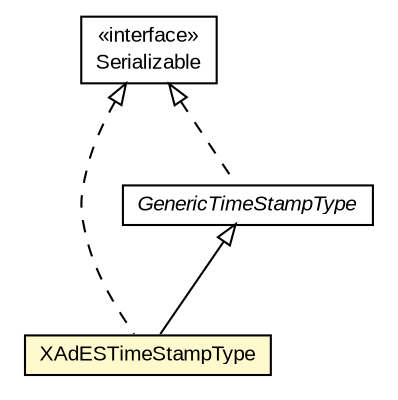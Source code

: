 #!/usr/local/bin/dot
#
# Class diagram 
# Generated by UMLGraph version R5_6-24-gf6e263 (http://www.umlgraph.org/)
#

digraph G {
	edge [fontname="arial",fontsize=10,labelfontname="arial",labelfontsize=10];
	node [fontname="arial",fontsize=10,shape=plaintext];
	nodesep=0.25;
	ranksep=0.5;
	// eu.europa.esig.jaxb.xades.XAdESTimeStampType
	c791156 [label=<<table title="eu.europa.esig.jaxb.xades.XAdESTimeStampType" border="0" cellborder="1" cellspacing="0" cellpadding="2" port="p" bgcolor="lemonChiffon" href="./XAdESTimeStampType.html">
		<tr><td><table border="0" cellspacing="0" cellpadding="1">
<tr><td align="center" balign="center"> XAdESTimeStampType </td></tr>
		</table></td></tr>
		</table>>, URL="./XAdESTimeStampType.html", fontname="arial", fontcolor="black", fontsize=10.0];
	// eu.europa.esig.jaxb.xades.GenericTimeStampType
	c791188 [label=<<table title="eu.europa.esig.jaxb.xades.GenericTimeStampType" border="0" cellborder="1" cellspacing="0" cellpadding="2" port="p" href="./GenericTimeStampType.html">
		<tr><td><table border="0" cellspacing="0" cellpadding="1">
<tr><td align="center" balign="center"><font face="arial italic"> GenericTimeStampType </font></td></tr>
		</table></td></tr>
		</table>>, URL="./GenericTimeStampType.html", fontname="arial", fontcolor="black", fontsize=10.0];
	//eu.europa.esig.jaxb.xades.XAdESTimeStampType extends eu.europa.esig.jaxb.xades.GenericTimeStampType
	c791188:p -> c791156:p [dir=back,arrowtail=empty];
	//eu.europa.esig.jaxb.xades.XAdESTimeStampType implements java.io.Serializable
	c791407:p -> c791156:p [dir=back,arrowtail=empty,style=dashed];
	//eu.europa.esig.jaxb.xades.GenericTimeStampType implements java.io.Serializable
	c791407:p -> c791188:p [dir=back,arrowtail=empty,style=dashed];
	// java.io.Serializable
	c791407 [label=<<table title="java.io.Serializable" border="0" cellborder="1" cellspacing="0" cellpadding="2" port="p" href="http://java.sun.com/j2se/1.4.2/docs/api/java/io/Serializable.html">
		<tr><td><table border="0" cellspacing="0" cellpadding="1">
<tr><td align="center" balign="center"> &#171;interface&#187; </td></tr>
<tr><td align="center" balign="center"> Serializable </td></tr>
		</table></td></tr>
		</table>>, URL="http://java.sun.com/j2se/1.4.2/docs/api/java/io/Serializable.html", fontname="arial", fontcolor="black", fontsize=10.0];
}

